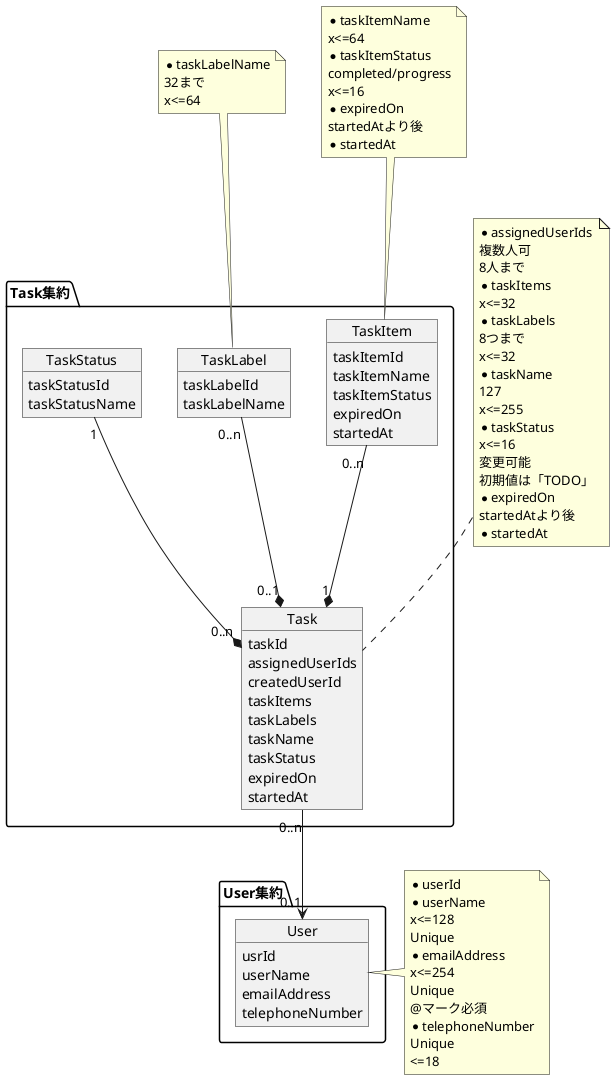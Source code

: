 @startuml domain-model

package Task集約 {
    object Task {
        taskId
        assignedUserIds
        createdUserId
        taskItems
        taskLabels
        taskName
        taskStatus
        expiredOn
        startedAt
    }
    object TaskItem {
        taskItemId 
        taskItemName
        taskItemStatus
        expiredOn
        startedAt
    }
    object TaskLabel {
        taskLabelId
        taskLabelName
    }
    object TaskStatus {
        taskStatusId
        taskStatusName
    }
}
package User集約 {
    object User {
        usrId
        userName
        emailAddress
        telephoneNumber
    }
}

note top of Task
    * assignedUserIds
    複数人可
    8人まで
    * taskItems
    x<=32
    * taskLabels
    8つまで
    x<=32
    * taskName
    127
    x<=255
    * taskStatus
    x<=16
    変更可能
    初期値は「TODO」
    * expiredOn
    startedAtより後
    * startedAt
end note
note right of User
    * userId
    * userName
    x<=128
    Unique
    * emailAddress
    x<=254
    Unique
    @マーク必須
    * telephoneNumber
    Unique
    <=18
end note
note top of TaskLabel
    * taskLabelName
    32まで
    x<=64
end note
note top of TaskItem
    * taskItemName
    x<=64
    * taskItemStatus
    completed/progress
    x<=16
    * expiredOn
    startedAtより後
    * startedAt
end note

Task "0..n" --> "0..1" User
TaskItem "0..n" --* "1" Task
TaskLabel "0..n" --* "0..1" Task
TaskStatus "1" --* "0..n" Task

@enduml